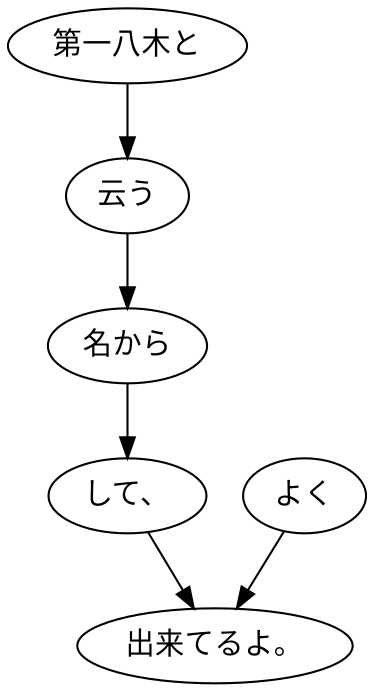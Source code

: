 digraph graph6076 {
	node0 [label="第一八木と"];
	node1 [label="云う"];
	node2 [label="名から"];
	node3 [label="して、"];
	node4 [label="よく"];
	node5 [label="出来てるよ。"];
	node0 -> node1;
	node1 -> node2;
	node2 -> node3;
	node3 -> node5;
	node4 -> node5;
}
